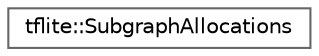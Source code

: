 digraph "Graphical Class Hierarchy"
{
 // LATEX_PDF_SIZE
  bgcolor="transparent";
  edge [fontname=Helvetica,fontsize=10,labelfontname=Helvetica,labelfontsize=10];
  node [fontname=Helvetica,fontsize=10,shape=box,height=0.2,width=0.4];
  rankdir="LR";
  Node0 [id="Node000000",label="tflite::SubgraphAllocations",height=0.2,width=0.4,color="grey40", fillcolor="white", style="filled",URL="$structtflite_1_1_subgraph_allocations.html",tooltip=" "];
}
